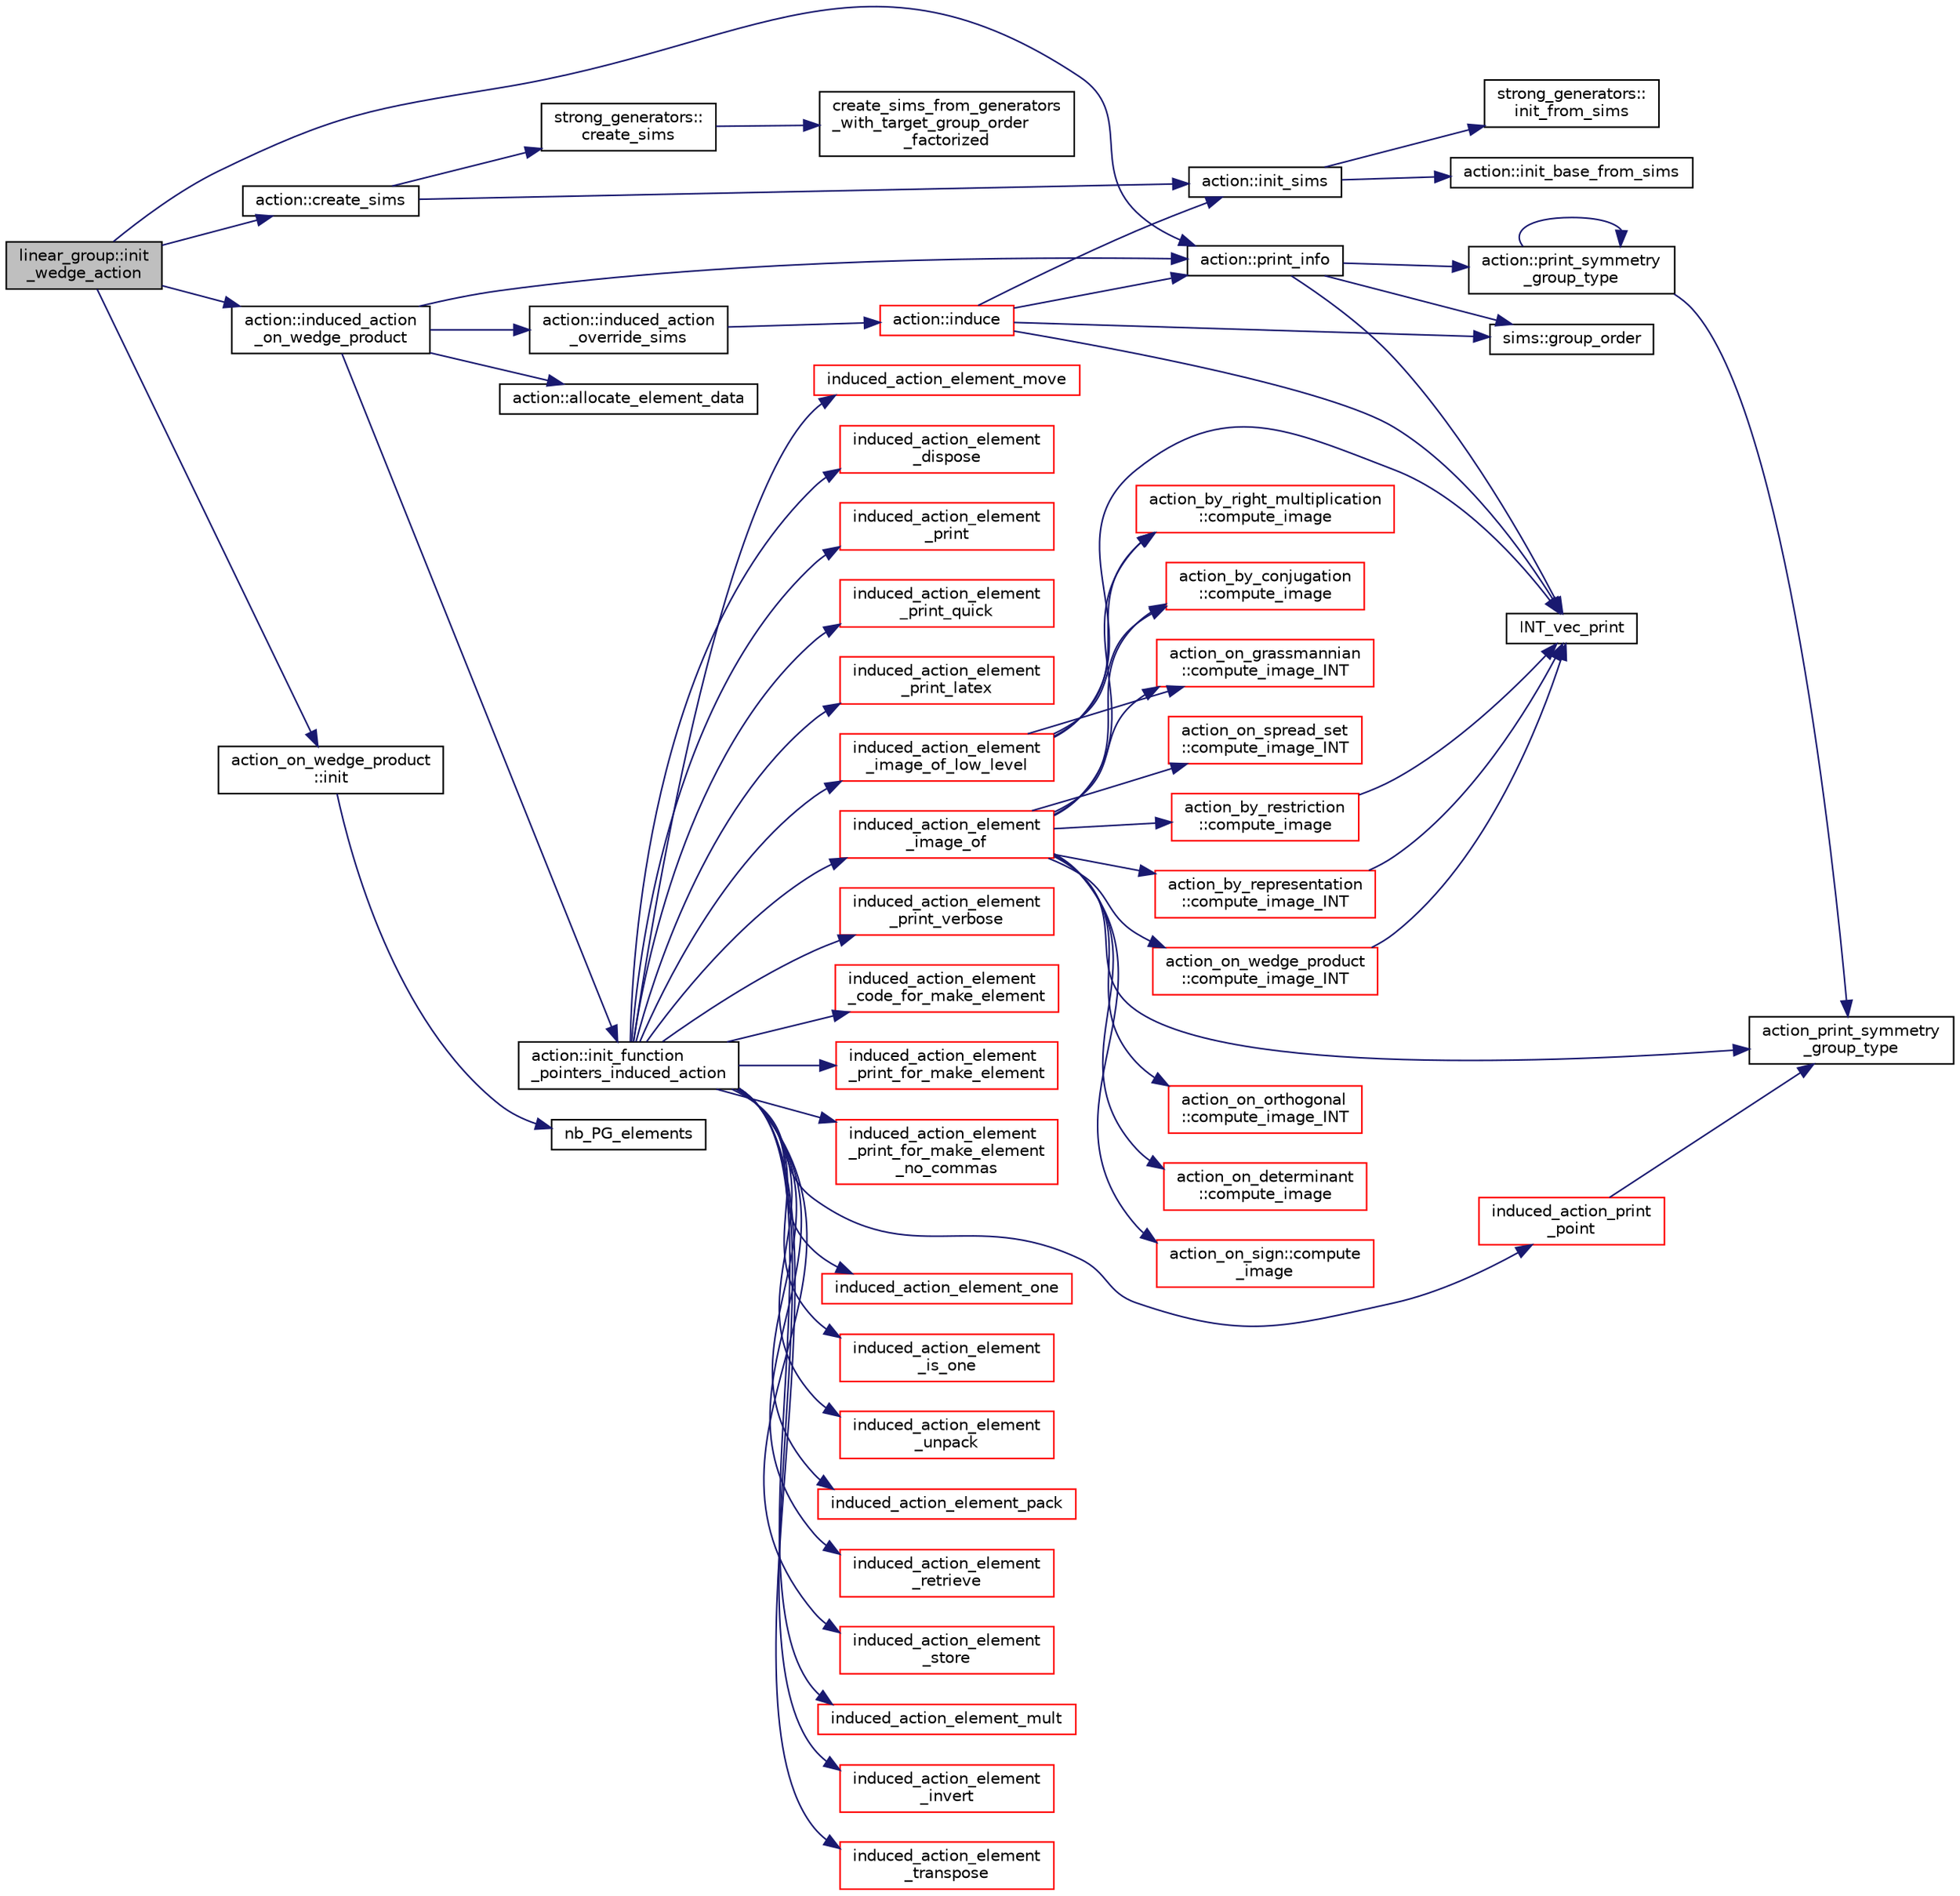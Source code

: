 digraph "linear_group::init_wedge_action"
{
  edge [fontname="Helvetica",fontsize="10",labelfontname="Helvetica",labelfontsize="10"];
  node [fontname="Helvetica",fontsize="10",shape=record];
  rankdir="LR";
  Node1527 [label="linear_group::init\l_wedge_action",height=0.2,width=0.4,color="black", fillcolor="grey75", style="filled", fontcolor="black"];
  Node1527 -> Node1528 [color="midnightblue",fontsize="10",style="solid",fontname="Helvetica"];
  Node1528 [label="action::create_sims",height=0.2,width=0.4,color="black", fillcolor="white", style="filled",URL="$d2/d86/classaction.html#aabdb8aa15327fc527589f38d85102914"];
  Node1528 -> Node1529 [color="midnightblue",fontsize="10",style="solid",fontname="Helvetica"];
  Node1529 [label="strong_generators::\lcreate_sims",height=0.2,width=0.4,color="black", fillcolor="white", style="filled",URL="$dc/d09/classstrong__generators.html#afca700d50772a39eeb74239355ae67e1"];
  Node1529 -> Node1530 [color="midnightblue",fontsize="10",style="solid",fontname="Helvetica"];
  Node1530 [label="create_sims_from_generators\l_with_target_group_order\l_factorized",height=0.2,width=0.4,color="black", fillcolor="white", style="filled",URL="$d2/d3a/group__theory_8h.html#a40f2df36e351d6e63bd2bb196cc5b430"];
  Node1528 -> Node1531 [color="midnightblue",fontsize="10",style="solid",fontname="Helvetica"];
  Node1531 [label="action::init_sims",height=0.2,width=0.4,color="black", fillcolor="white", style="filled",URL="$d2/d86/classaction.html#a74656357e44267b594ede82318fe124c"];
  Node1531 -> Node1532 [color="midnightblue",fontsize="10",style="solid",fontname="Helvetica"];
  Node1532 [label="action::init_base_from_sims",height=0.2,width=0.4,color="black", fillcolor="white", style="filled",URL="$d2/d86/classaction.html#a3af19dd4cf854ee26d53409cd4762d3f"];
  Node1531 -> Node1533 [color="midnightblue",fontsize="10",style="solid",fontname="Helvetica"];
  Node1533 [label="strong_generators::\linit_from_sims",height=0.2,width=0.4,color="black", fillcolor="white", style="filled",URL="$dc/d09/classstrong__generators.html#a2b997decdab82e889c1151f29a846a66"];
  Node1527 -> Node1534 [color="midnightblue",fontsize="10",style="solid",fontname="Helvetica"];
  Node1534 [label="action_on_wedge_product\l::init",height=0.2,width=0.4,color="black", fillcolor="white", style="filled",URL="$d0/deb/classaction__on__wedge__product.html#a945e921589de9125fabe2e7a8b698081"];
  Node1534 -> Node1535 [color="midnightblue",fontsize="10",style="solid",fontname="Helvetica"];
  Node1535 [label="nb_PG_elements",height=0.2,width=0.4,color="black", fillcolor="white", style="filled",URL="$d4/d67/geometry_8h.html#ada56c56cb5c7b39553dc0391f2df1cee"];
  Node1527 -> Node1536 [color="midnightblue",fontsize="10",style="solid",fontname="Helvetica"];
  Node1536 [label="action::induced_action\l_on_wedge_product",height=0.2,width=0.4,color="black", fillcolor="white", style="filled",URL="$d2/d86/classaction.html#af13a5da25b8e8597ab695edff222fb6a"];
  Node1536 -> Node1537 [color="midnightblue",fontsize="10",style="solid",fontname="Helvetica"];
  Node1537 [label="action::init_function\l_pointers_induced_action",height=0.2,width=0.4,color="black", fillcolor="white", style="filled",URL="$d2/d86/classaction.html#a3b9287d084b24f7a3b9532a7589c58de"];
  Node1537 -> Node1538 [color="midnightblue",fontsize="10",style="solid",fontname="Helvetica"];
  Node1538 [label="induced_action_element\l_image_of",height=0.2,width=0.4,color="red", fillcolor="white", style="filled",URL="$dc/dd4/group__actions_8h.html#a821850d6c3988dd122de0489cd36f0f0"];
  Node1538 -> Node1539 [color="midnightblue",fontsize="10",style="solid",fontname="Helvetica"];
  Node1539 [label="action_by_right_multiplication\l::compute_image",height=0.2,width=0.4,color="red", fillcolor="white", style="filled",URL="$d5/daa/classaction__by__right__multiplication.html#a5407ada4c7d5a1775144fbaadbb8be8e"];
  Node1538 -> Node1566 [color="midnightblue",fontsize="10",style="solid",fontname="Helvetica"];
  Node1566 [label="action_by_restriction\l::compute_image",height=0.2,width=0.4,color="red", fillcolor="white", style="filled",URL="$d1/d7e/classaction__by__restriction.html#a2d669c0f0b3905fb5effc983c9fbb0cc"];
  Node1566 -> Node1542 [color="midnightblue",fontsize="10",style="solid",fontname="Helvetica"];
  Node1542 [label="INT_vec_print",height=0.2,width=0.4,color="black", fillcolor="white", style="filled",URL="$df/dbf/sajeeb_8_c.html#a79a5901af0b47dd0d694109543c027fe"];
  Node1538 -> Node1568 [color="midnightblue",fontsize="10",style="solid",fontname="Helvetica"];
  Node1568 [label="action_by_conjugation\l::compute_image",height=0.2,width=0.4,color="red", fillcolor="white", style="filled",URL="$d3/dda/classaction__by__conjugation.html#acd62853354e392089a10381a4f7c5ac6"];
  Node1538 -> Node1569 [color="midnightblue",fontsize="10",style="solid",fontname="Helvetica"];
  Node1569 [label="action_by_representation\l::compute_image_INT",height=0.2,width=0.4,color="red", fillcolor="white", style="filled",URL="$d1/d9d/classaction__by__representation.html#a8c6b43be13f3fa61c51d3c5f2a3411d4"];
  Node1569 -> Node1542 [color="midnightblue",fontsize="10",style="solid",fontname="Helvetica"];
  Node1538 -> Node1582 [color="midnightblue",fontsize="10",style="solid",fontname="Helvetica"];
  Node1582 [label="action_on_determinant\l::compute_image",height=0.2,width=0.4,color="red", fillcolor="white", style="filled",URL="$d4/d32/classaction__on__determinant.html#afc50562cf0aa95e81eb0062749dc3940"];
  Node1538 -> Node1599 [color="midnightblue",fontsize="10",style="solid",fontname="Helvetica"];
  Node1599 [label="action_on_sign::compute\l_image",height=0.2,width=0.4,color="red", fillcolor="white", style="filled",URL="$da/d06/classaction__on__sign.html#a50a03ddd12e5619d59aee3de0fb5930e"];
  Node1538 -> Node1600 [color="midnightblue",fontsize="10",style="solid",fontname="Helvetica"];
  Node1600 [label="action_on_grassmannian\l::compute_image_INT",height=0.2,width=0.4,color="red", fillcolor="white", style="filled",URL="$d9/ddf/classaction__on__grassmannian.html#a5379b51e0c1a96eaa1e087a8228604ca"];
  Node1538 -> Node1615 [color="midnightblue",fontsize="10",style="solid",fontname="Helvetica"];
  Node1615 [label="action_on_spread_set\l::compute_image_INT",height=0.2,width=0.4,color="red", fillcolor="white", style="filled",URL="$d2/d7a/classaction__on__spread__set.html#a424ae719c98b5d99978e60f8f2d65437"];
  Node1538 -> Node1645 [color="midnightblue",fontsize="10",style="solid",fontname="Helvetica"];
  Node1645 [label="action_on_orthogonal\l::compute_image_INT",height=0.2,width=0.4,color="red", fillcolor="white", style="filled",URL="$dc/d87/classaction__on__orthogonal.html#a53cee5a150163f7614151b9cd1fc06f3"];
  Node1538 -> Node1829 [color="midnightblue",fontsize="10",style="solid",fontname="Helvetica"];
  Node1829 [label="action_on_wedge_product\l::compute_image_INT",height=0.2,width=0.4,color="red", fillcolor="white", style="filled",URL="$d0/deb/classaction__on__wedge__product.html#a54b13528f0219a5c1a87386725cc9548"];
  Node1829 -> Node1542 [color="midnightblue",fontsize="10",style="solid",fontname="Helvetica"];
  Node1538 -> Node1644 [color="midnightblue",fontsize="10",style="solid",fontname="Helvetica"];
  Node1644 [label="action_print_symmetry\l_group_type",height=0.2,width=0.4,color="black", fillcolor="white", style="filled",URL="$d5/d90/action__global_8_c.html#a03666b9440c4962148eba7905b9f843c"];
  Node1537 -> Node1944 [color="midnightblue",fontsize="10",style="solid",fontname="Helvetica"];
  Node1944 [label="induced_action_element\l_image_of_low_level",height=0.2,width=0.4,color="red", fillcolor="white", style="filled",URL="$dc/dd4/group__actions_8h.html#aa4bc5f68829829d9a41223c260c658c5"];
  Node1944 -> Node1542 [color="midnightblue",fontsize="10",style="solid",fontname="Helvetica"];
  Node1944 -> Node1539 [color="midnightblue",fontsize="10",style="solid",fontname="Helvetica"];
  Node1944 -> Node1568 [color="midnightblue",fontsize="10",style="solid",fontname="Helvetica"];
  Node1944 -> Node1600 [color="midnightblue",fontsize="10",style="solid",fontname="Helvetica"];
  Node1537 -> Node1946 [color="midnightblue",fontsize="10",style="solid",fontname="Helvetica"];
  Node1946 [label="induced_action_element_one",height=0.2,width=0.4,color="red", fillcolor="white", style="filled",URL="$dc/dd4/group__actions_8h.html#a11ad8abff8304e30e16403a1975a8aab"];
  Node1537 -> Node1948 [color="midnightblue",fontsize="10",style="solid",fontname="Helvetica"];
  Node1948 [label="induced_action_element\l_is_one",height=0.2,width=0.4,color="red", fillcolor="white", style="filled",URL="$dc/dd4/group__actions_8h.html#aadb6a2b56e25c82dd455de09bb4bda82"];
  Node1537 -> Node1952 [color="midnightblue",fontsize="10",style="solid",fontname="Helvetica"];
  Node1952 [label="induced_action_element\l_unpack",height=0.2,width=0.4,color="red", fillcolor="white", style="filled",URL="$dc/dd4/group__actions_8h.html#a99c6ddc3d11eeccddf87ca23badd1890"];
  Node1537 -> Node1955 [color="midnightblue",fontsize="10",style="solid",fontname="Helvetica"];
  Node1955 [label="induced_action_element_pack",height=0.2,width=0.4,color="red", fillcolor="white", style="filled",URL="$dc/dd4/group__actions_8h.html#aa80cbe650affcff950137367a431715f"];
  Node1537 -> Node1958 [color="midnightblue",fontsize="10",style="solid",fontname="Helvetica"];
  Node1958 [label="induced_action_element\l_retrieve",height=0.2,width=0.4,color="red", fillcolor="white", style="filled",URL="$dc/dd4/group__actions_8h.html#a9e51f4ab67af75d0a12a3eb7f211a5b4"];
  Node1537 -> Node1964 [color="midnightblue",fontsize="10",style="solid",fontname="Helvetica"];
  Node1964 [label="induced_action_element\l_store",height=0.2,width=0.4,color="red", fillcolor="white", style="filled",URL="$dc/dd4/group__actions_8h.html#a23d42fb239ba7e886b1fb9fc96f1a3be"];
  Node1537 -> Node1971 [color="midnightblue",fontsize="10",style="solid",fontname="Helvetica"];
  Node1971 [label="induced_action_element_mult",height=0.2,width=0.4,color="red", fillcolor="white", style="filled",URL="$dc/dd4/group__actions_8h.html#a7b00701d128922145960b4c15307113c"];
  Node1537 -> Node1973 [color="midnightblue",fontsize="10",style="solid",fontname="Helvetica"];
  Node1973 [label="induced_action_element\l_invert",height=0.2,width=0.4,color="red", fillcolor="white", style="filled",URL="$dc/dd4/group__actions_8h.html#a9b7e3c76b30897cb2b62a974e063ce12"];
  Node1537 -> Node1975 [color="midnightblue",fontsize="10",style="solid",fontname="Helvetica"];
  Node1975 [label="induced_action_element\l_transpose",height=0.2,width=0.4,color="red", fillcolor="white", style="filled",URL="$dc/dd4/group__actions_8h.html#ad1379970ade84fe3a44f26f5ec500db4"];
  Node1537 -> Node1978 [color="midnightblue",fontsize="10",style="solid",fontname="Helvetica"];
  Node1978 [label="induced_action_element_move",height=0.2,width=0.4,color="red", fillcolor="white", style="filled",URL="$dc/dd4/group__actions_8h.html#a7b319593ee737d9c1ab5bc6223377541"];
  Node1537 -> Node1980 [color="midnightblue",fontsize="10",style="solid",fontname="Helvetica"];
  Node1980 [label="induced_action_element\l_dispose",height=0.2,width=0.4,color="red", fillcolor="white", style="filled",URL="$dc/dd4/group__actions_8h.html#a5bf4e1daf5b0e799af9e065ab8046f99"];
  Node1537 -> Node1982 [color="midnightblue",fontsize="10",style="solid",fontname="Helvetica"];
  Node1982 [label="induced_action_element\l_print",height=0.2,width=0.4,color="red", fillcolor="white", style="filled",URL="$dc/dd4/group__actions_8h.html#a670952bd230bf34b82f276deab684d23"];
  Node1537 -> Node1986 [color="midnightblue",fontsize="10",style="solid",fontname="Helvetica"];
  Node1986 [label="induced_action_element\l_print_quick",height=0.2,width=0.4,color="red", fillcolor="white", style="filled",URL="$dc/dd4/group__actions_8h.html#a91760d711eca781aa4dbee22a5fc0168"];
  Node1537 -> Node1987 [color="midnightblue",fontsize="10",style="solid",fontname="Helvetica"];
  Node1987 [label="induced_action_element\l_print_latex",height=0.2,width=0.4,color="red", fillcolor="white", style="filled",URL="$dc/dd4/group__actions_8h.html#a962508fbbbac127426c42fe5d0f147ab"];
  Node1537 -> Node1990 [color="midnightblue",fontsize="10",style="solid",fontname="Helvetica"];
  Node1990 [label="induced_action_element\l_print_verbose",height=0.2,width=0.4,color="red", fillcolor="white", style="filled",URL="$dc/dd4/group__actions_8h.html#a647a452eeefdaed4834375175fec37fc"];
  Node1537 -> Node1992 [color="midnightblue",fontsize="10",style="solid",fontname="Helvetica"];
  Node1992 [label="induced_action_element\l_code_for_make_element",height=0.2,width=0.4,color="red", fillcolor="white", style="filled",URL="$dc/dd4/group__actions_8h.html#af1c12dd980d376e72daaf9a383cebfdc"];
  Node1537 -> Node1994 [color="midnightblue",fontsize="10",style="solid",fontname="Helvetica"];
  Node1994 [label="induced_action_element\l_print_for_make_element",height=0.2,width=0.4,color="red", fillcolor="white", style="filled",URL="$dc/dd4/group__actions_8h.html#ad7e7ef951b164a7084837401e3dbc400"];
  Node1537 -> Node1996 [color="midnightblue",fontsize="10",style="solid",fontname="Helvetica"];
  Node1996 [label="induced_action_element\l_print_for_make_element\l_no_commas",height=0.2,width=0.4,color="red", fillcolor="white", style="filled",URL="$dc/dd4/group__actions_8h.html#ae151544128a85b12466172340404b955"];
  Node1537 -> Node1998 [color="midnightblue",fontsize="10",style="solid",fontname="Helvetica"];
  Node1998 [label="induced_action_print\l_point",height=0.2,width=0.4,color="red", fillcolor="white", style="filled",URL="$dc/dd4/group__actions_8h.html#af15373c64f9e8d33dd3c448d98cc2382"];
  Node1998 -> Node1644 [color="midnightblue",fontsize="10",style="solid",fontname="Helvetica"];
  Node1536 -> Node2000 [color="midnightblue",fontsize="10",style="solid",fontname="Helvetica"];
  Node2000 [label="action::allocate_element_data",height=0.2,width=0.4,color="black", fillcolor="white", style="filled",URL="$d2/d86/classaction.html#adc5f98db8315bfd17fcd2fbb437d8f60"];
  Node1536 -> Node2001 [color="midnightblue",fontsize="10",style="solid",fontname="Helvetica"];
  Node2001 [label="action::induced_action\l_override_sims",height=0.2,width=0.4,color="black", fillcolor="white", style="filled",URL="$d2/d86/classaction.html#ac8cc7d4543f6ef75a04777bd82ca244b"];
  Node2001 -> Node2002 [color="midnightblue",fontsize="10",style="solid",fontname="Helvetica"];
  Node2002 [label="action::induce",height=0.2,width=0.4,color="red", fillcolor="white", style="filled",URL="$d2/d86/classaction.html#a32012836490e544a15fb4596b90cb07b"];
  Node2002 -> Node2003 [color="midnightblue",fontsize="10",style="solid",fontname="Helvetica"];
  Node2003 [label="action::print_info",height=0.2,width=0.4,color="black", fillcolor="white", style="filled",URL="$d2/d86/classaction.html#a6f89e493e5c5a32e5c3b8963d438ce86"];
  Node2003 -> Node1643 [color="midnightblue",fontsize="10",style="solid",fontname="Helvetica"];
  Node1643 [label="action::print_symmetry\l_group_type",height=0.2,width=0.4,color="black", fillcolor="white", style="filled",URL="$d2/d86/classaction.html#aed811766c7e64fe2c853df8b0b67aa6e"];
  Node1643 -> Node1644 [color="midnightblue",fontsize="10",style="solid",fontname="Helvetica"];
  Node1643 -> Node1643 [color="midnightblue",fontsize="10",style="solid",fontname="Helvetica"];
  Node2003 -> Node1542 [color="midnightblue",fontsize="10",style="solid",fontname="Helvetica"];
  Node2003 -> Node2004 [color="midnightblue",fontsize="10",style="solid",fontname="Helvetica"];
  Node2004 [label="sims::group_order",height=0.2,width=0.4,color="black", fillcolor="white", style="filled",URL="$d9/df3/classsims.html#aa442445175656570fa35febbe790efad"];
  Node2002 -> Node2004 [color="midnightblue",fontsize="10",style="solid",fontname="Helvetica"];
  Node2002 -> Node1542 [color="midnightblue",fontsize="10",style="solid",fontname="Helvetica"];
  Node2002 -> Node1531 [color="midnightblue",fontsize="10",style="solid",fontname="Helvetica"];
  Node1536 -> Node2003 [color="midnightblue",fontsize="10",style="solid",fontname="Helvetica"];
  Node1527 -> Node2003 [color="midnightblue",fontsize="10",style="solid",fontname="Helvetica"];
}
